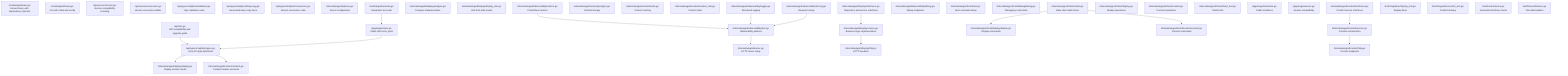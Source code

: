 graph TD
    %% Entry Points with Configuration
    cmd1["/cmd/wsignd/main.go:<br>Server binary with dependency injection"]
    cmd2["/cmd/wsignctl/main.go:<br>CLI with cobra and config"]
    
    %% API Version Management
    ver1["/api/doc.go:<br>API compatibility and upgrade guide"]
    ver2["/api/version/version.go:<br>Version compatibility checking"]
    ver3["/api/version/conversion.go:<br>Version conversion utilities"]

    %% Versioned API Types
    api1["/api/types/v1alpha1/types.go:<br>Core API type definitions"]
    api2["/api/types/v1alpha1/validation.go:<br>Type validation rules"]
    api3["/api/types/v1alpha1/deepcopy.go:<br>Generated deep copy funcs"]
    api4["/api/types/v1alpha1/conversion.go:<br>Version conversion code"]
    
    %% Server Implementation (wsignd)
    wsd1["/internal/wsignd/server.go:<br>HTTP server setup"]
    wsd2["/internal/wsignd/options.go:<br>Server configuration"]
    
    %% Display Management
    wsd3["/internal/wsignd/display/display.go:<br>Display domain model"]
    wsd4["/internal/wsignd/display/interfaces.go:<br>Repository and service interfaces"]
    wsd5["/internal/wsignd/display/postgres.go:<br>Postgres implementation"]
    wsd6["/internal/wsignd/display/service.go:<br>Business logic implementation"]
    wsd7["/internal/wsignd/display/http.go:<br>HTTP handlers"]
    wsd8["/internal/wsignd/display/display_test.go:<br>Unit tests with mocks"]
    
    %% Content Delivery
    wsd9["/internal/wsignd/content/content.go:<br>Content domain and rules"]
    wsd10["/internal/wsignd/content/interfaces.go:<br>Content service interfaces"]
    wsd11["/internal/wsignd/content/postgres.go:<br>Content storage"]
    wsd12["/internal/wsignd/content/redis.go:<br>Content caching"]
    wsd13["/internal/wsignd/content/service.go:<br>Content orchestration"]
    wsd14["/internal/wsignd/content/http.go:<br>Content endpoints"]
    wsd15["/internal/wsignd/content/content_test.go:<br>Content tests"]
    
    %% Enhanced Observability
    obs1["/internal/wsignd/observability/doc.go:<br>Observability patterns"]
    obs2["/internal/wsignd/observability/metrics.go:<br>Prometheus metrics"]
    obs3["/internal/wsignd/observability/logger.go:<br>Structured logging"]
    obs4["/internal/wsignd/observability/tracing.go:<br>Request tracing"]
    obs5["/internal/wsignd/observability/debug.go:<br>Debug endpoints"]
    
    %% CLI Tool (wsignctl) 
    cli1["/internal/wsignctl/cmd/root.go:<br>Root command setup"]
    cli2["/internal/wsignctl/cmd/display/display.go:<br>Display commands"]
    cli3["/internal/wsignctl/cmd/content/content.go:<br>Content commands"]
    cli4["/internal/wsignctl/cmd/debug/debug.go:<br>Debugging commands"]
    
    %% Shared Client Library
    cli5["/internal/wsignctl/client/client.go:<br>Base client with retries"]
    cli6["/internal/wsignctl/client/display.go:<br>Display operations"]
    cli7["/internal/wsignctl/client/content.go:<br>Content operations"]
    cli8["/internal/wsignctl/client/client_test.go:<br>Client tests"]
    
    %% Public SDK
    sdk1["/pkg/wsign/client.go:<br>Public SDK entry point"]
    sdk2["/pkg/wsign/interfaces.go:<br>Public interfaces"]
    sdk3["/pkg/wsign/version.go:<br>Version compatibility"]
    
    %% Testing Support
    test1["/test/integration/suite.go:<br>Integration test suite"]
    test2["/test/integration/display_test.go:<br>Display flows"]
    test3["/test/integration/content_test.go:<br>Content delivery"]
    test4["/test/mocks/mocks.go:<br>Generated interface mocks"]
    test5["/test/fixtures/fixtures.go:<br>Test data builders"]

    %% Key Dependencies
    ver1 --> api1
    api1 --> wsd3
    api1 --> wsd9
    
    wsd4 --> wsd6
    wsd6 --> wsd7
    wsd10 --> wsd13
    wsd13 --> wsd14
    
    obs1 --> wsd1
    obs2 & obs3 & obs4 --> obs1
    
    cli5 --> cli2
    cli5 --> cli3
    
    sdk1 --> api1
    test1 --> sdk1